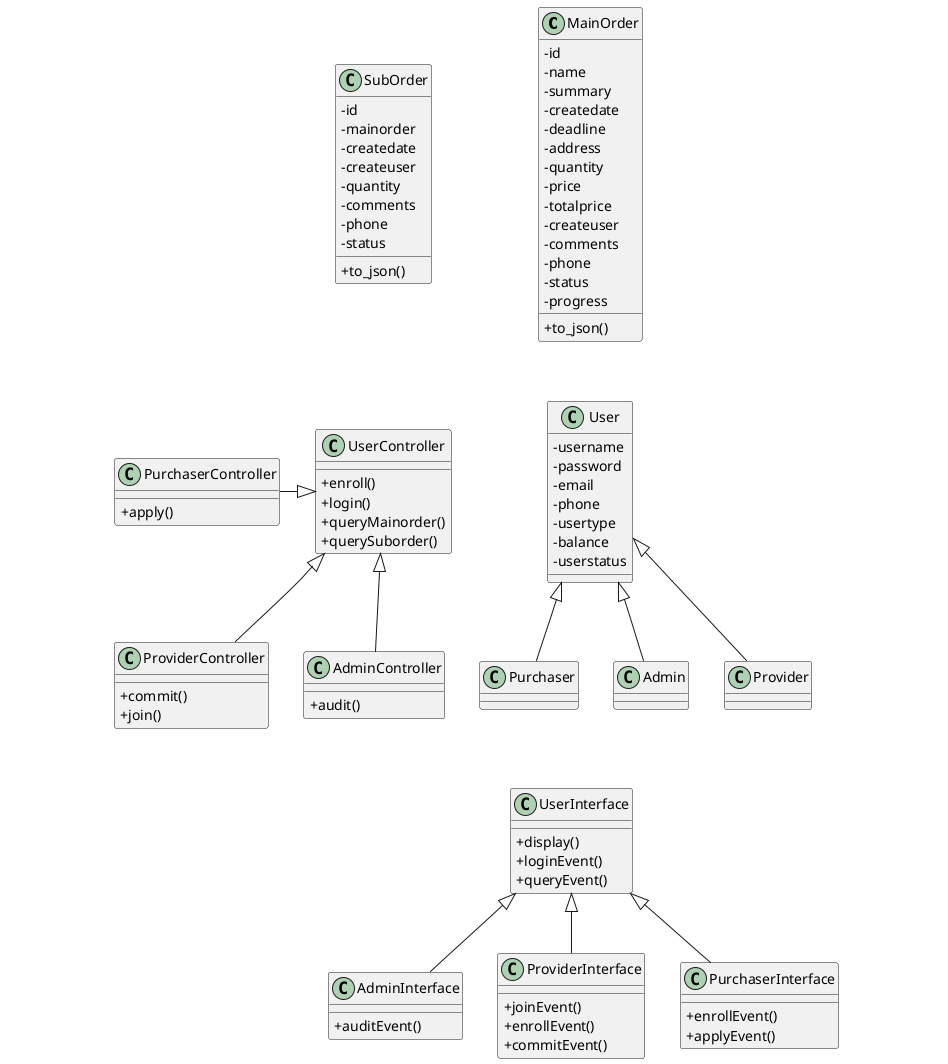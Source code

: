 @startuml
' default
' top to down direction
' 禁用图形特性

' scale 5000*1000

skinparam classAttributeIconSize 0

class MainOrder{
	-id
	-name
	-summary
	-createdate
	-deadline
	-address
	-quantity
	-price
	-totalprice
	-createuser
	-comments
	-phone
	-status
	-progress
	+to_json()
}

class SubOrder{
	-id
	-mainorder
	-createdate
	-createuser
	-quantity
	-comments
	-phone
	-status
	+to_json()
}



class User{
	-username
	-password
	-email
	-phone
	-usertype
	-balance
	-userstatus
}

class UserController{
	+enroll()
	+login()
	+queryMainorder()
	+querySuborder()
'TODO
'不知道要不要钱包功能
}

class AdminController{
'审核功能'
	+audit()
}

class ProviderController{
	+commit()
	+join()
}

class PurchaserController{
	+apply()
}



class UserInterface{
	+display()
	+loginEvent()
	+queryEvent()
}

class AdminInterface{
	+auditEvent()

}

class ProviderInterface{
	+joinEvent()
	+enrollEvent()
	+commitEvent()
}

class PurchaserInterface{
	+enrollEvent()
	+applyEvent()
}

together {
	class User
	class MainOrder
	class SubOrder
}

together {
	class UserController
	class AdminController
	class ProviderController
	class PurchaserController
}

UserInterface <|-- AdminInterface
UserInterface <|-- ProviderInterface
UserInterface <|-- PurchaserInterface

UserController <|-- AdminController
UserController <|-- ProviderController
UserController <|-left- PurchaserController

User <|-- Admin
User <|-- Purchaser
User <|-- Provider


MainOrder -[hidden]down- User
MainOrder -[hidden]down- UserController
MainOrder -[hidden]down- UserInterface
SubOrder -[hidden]down- User
SubOrder -[hidden]down- UserController
SubOrder -[hidden]down- UserInterface
Provider -[hidden]down- UserInterface
AdminController -[hidden]down- UserInterface

@enduml